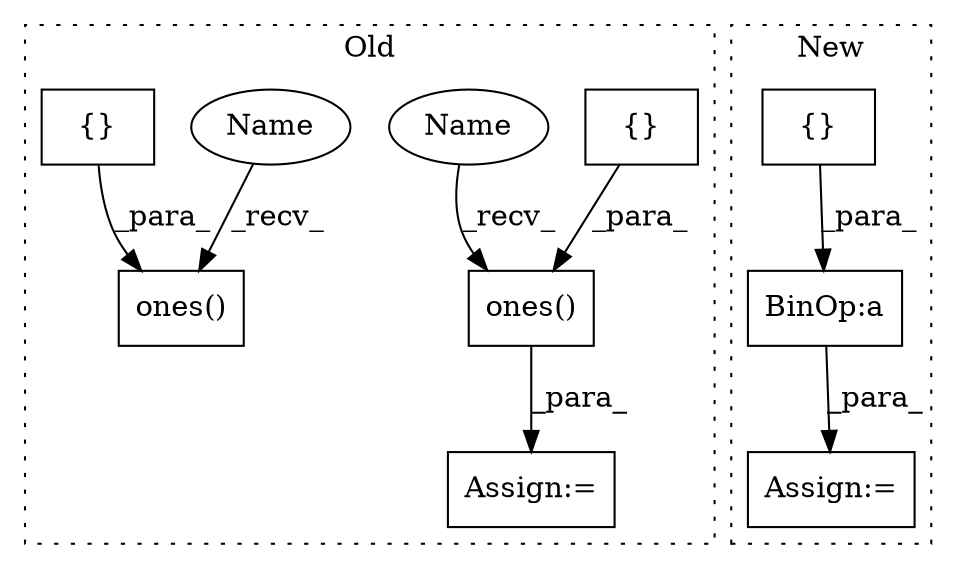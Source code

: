 digraph G {
subgraph cluster0 {
1 [label="ones()" a="75" s="6679,6715" l="8,1" shape="box"];
3 [label="Assign:=" a="68" s="6676" l="3" shape="box"];
5 [label="{}" a="59" s="6687,6714" l="1,0" shape="box"];
7 [label="ones()" a="75" s="6751,6787" l="8,1" shape="box"];
8 [label="{}" a="59" s="6759,6786" l="1,0" shape="box"];
9 [label="Name" a="87" s="6679" l="2" shape="ellipse"];
10 [label="Name" a="87" s="6751" l="2" shape="ellipse"];
label = "Old";
style="dotted";
}
subgraph cluster1 {
2 [label="{}" a="59" s="7292,7314" l="1,0" shape="box"];
4 [label="Assign:=" a="68" s="7281" l="3" shape="box"];
6 [label="BinOp:a" a="82" s="7316" l="3" shape="box"];
label = "New";
style="dotted";
}
1 -> 3 [label="_para_"];
2 -> 6 [label="_para_"];
5 -> 1 [label="_para_"];
6 -> 4 [label="_para_"];
8 -> 7 [label="_para_"];
9 -> 1 [label="_recv_"];
10 -> 7 [label="_recv_"];
}